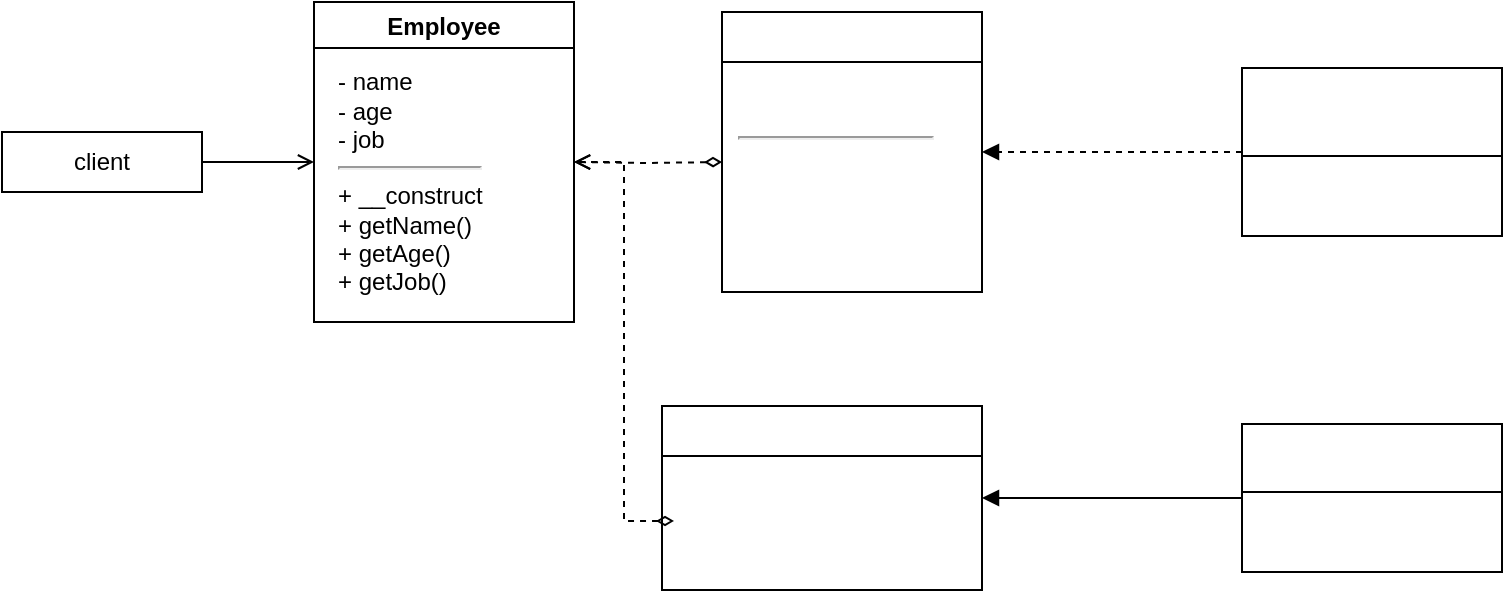 <mxfile>
    <diagram id="pR09TClMOJEzOUuCGjAf" name="ページ1">
        <mxGraphModel dx="615" dy="398" grid="1" gridSize="10" guides="1" tooltips="1" connect="1" arrows="1" fold="1" page="1" pageScale="1" pageWidth="827" pageHeight="1169" math="0" shadow="0">
            <root>
                <mxCell id="0"/>
                <mxCell id="1" parent="0"/>
                <mxCell id="23" style="edgeStyle=orthogonalEdgeStyle;rounded=0;orthogonalLoop=1;jettySize=auto;html=1;fontColor=#FFFFFF;startArrow=none;startFill=0;endArrow=open;endFill=0;entryX=0;entryY=0.5;entryDx=0;entryDy=0;" edge="1" parent="1" source="2" target="3">
                    <mxGeometry relative="1" as="geometry">
                        <mxPoint x="200" y="135" as="targetPoint"/>
                    </mxGeometry>
                </mxCell>
                <mxCell id="2" value="client" style="whiteSpace=wrap;html=1;" vertex="1" parent="1">
                    <mxGeometry x="40" y="125" width="100" height="30" as="geometry"/>
                </mxCell>
                <mxCell id="3" value="Employee" style="swimlane;" vertex="1" parent="1">
                    <mxGeometry x="196" y="60" width="130" height="160" as="geometry"/>
                </mxCell>
                <mxCell id="4" value="&lt;div style=&quot;&quot;&gt;&lt;span&gt;- name&lt;/span&gt;&lt;/div&gt;&lt;div style=&quot;&quot;&gt;&lt;span&gt;- age&lt;/span&gt;&lt;/div&gt;&lt;div style=&quot;&quot;&gt;&lt;span&gt;- job&lt;/span&gt;&lt;/div&gt;&lt;hr id=&quot;null&quot; style=&quot;&quot;&gt;&lt;div style=&quot;&quot;&gt;&lt;span&gt;+ __construct&lt;/span&gt;&lt;/div&gt;&lt;div style=&quot;&quot;&gt;&lt;span&gt;+ getName()&lt;/span&gt;&lt;/div&gt;&lt;div style=&quot;&quot;&gt;&lt;span&gt;+ getAge()&lt;/span&gt;&lt;/div&gt;&lt;div style=&quot;&quot;&gt;&lt;span&gt;+ getJob()&lt;/span&gt;&lt;/div&gt;" style="text;html=1;strokeColor=none;fillColor=none;align=left;verticalAlign=middle;whiteSpace=wrap;rounded=0;" vertex="1" parent="1">
                    <mxGeometry x="206" y="90" width="100" height="120" as="geometry"/>
                </mxCell>
                <mxCell id="13" style="edgeStyle=orthogonalEdgeStyle;rounded=0;orthogonalLoop=1;jettySize=auto;html=1;dashed=1;fontColor=#FFFFFF;startArrow=diamondThin;startFill=0;endArrow=open;endFill=0;entryX=1;entryY=0.5;entryDx=0;entryDy=0;" edge="1" parent="1" target="3">
                    <mxGeometry relative="1" as="geometry">
                        <mxPoint x="330" y="134" as="targetPoint"/>
                        <mxPoint x="400" y="140" as="sourcePoint"/>
                    </mxGeometry>
                </mxCell>
                <mxCell id="14" value="依存" style="edgeLabel;html=1;align=center;verticalAlign=middle;resizable=0;points=[];fontColor=#FFFFFF;" vertex="1" connectable="0" parent="13">
                    <mxGeometry x="0.391" y="2" relative="1" as="geometry">
                        <mxPoint x="11" y="-16" as="offset"/>
                    </mxGeometry>
                </mxCell>
                <mxCell id="5" value="Employees" style="swimlane;fontColor=#FFFFFF;startSize=25;" vertex="1" parent="1">
                    <mxGeometry x="400" y="65" width="130" height="140" as="geometry"/>
                </mxCell>
                <mxCell id="6" value="&lt;font style=&quot;font-size: 12px&quot;&gt;- employees&lt;br&gt;&lt;hr id=&quot;null&quot;&gt;+ __construct&lt;br&gt;+ add( Employee )&lt;br&gt;+ getIterator()&lt;br&gt;&lt;/font&gt;" style="text;html=1;strokeColor=none;fillColor=none;align=left;verticalAlign=top;whiteSpace=wrap;rounded=0;fontColor=#FFFFFF;labelBackgroundColor=none;" vertex="1" parent="5">
                    <mxGeometry x="6" y="35" width="106" height="76" as="geometry"/>
                </mxCell>
                <mxCell id="9" style="edgeStyle=orthogonalEdgeStyle;rounded=0;orthogonalLoop=1;jettySize=auto;html=1;entryX=1;entryY=0.5;entryDx=0;entryDy=0;fontColor=#FFFFFF;dashed=1;endArrow=block;endFill=1;" edge="1" parent="1" source="7" target="5">
                    <mxGeometry relative="1" as="geometry"/>
                </mxCell>
                <mxCell id="10" value="implements" style="edgeLabel;html=1;align=center;verticalAlign=middle;resizable=0;points=[];fontColor=#FFFFFF;" vertex="1" connectable="0" parent="9">
                    <mxGeometry y="-3" relative="1" as="geometry">
                        <mxPoint y="-9" as="offset"/>
                    </mxGeometry>
                </mxCell>
                <mxCell id="7" value="&lt;&lt;Interface&gt;&gt;&#10;IteratorAggregate" style="swimlane;fontColor=#FFFFFF;startSize=44;" vertex="1" parent="1">
                    <mxGeometry x="660" y="93" width="130" height="84" as="geometry"/>
                </mxCell>
                <mxCell id="8" value="&lt;font style=&quot;font-size: 12px&quot;&gt;getIterator&lt;/font&gt;" style="text;html=1;strokeColor=none;fillColor=none;align=left;verticalAlign=middle;whiteSpace=wrap;rounded=0;fontColor=#FFFFFF;labelBackgroundColor=none;" vertex="1" parent="7">
                    <mxGeometry x="14" y="54" width="96" height="20" as="geometry"/>
                </mxCell>
                <mxCell id="15" value="SalesmanIterator" style="swimlane;fontColor=#FFFFFF;startSize=25;" vertex="1" parent="1">
                    <mxGeometry x="370" y="262" width="160" height="92" as="geometry"/>
                </mxCell>
                <mxCell id="16" value="&lt;font style=&quot;font-size: 12px&quot;&gt;+ __construct( Iterator )&lt;br&gt;+ accept()&lt;br&gt;&lt;/font&gt;" style="text;html=1;strokeColor=none;fillColor=none;align=left;verticalAlign=top;whiteSpace=wrap;rounded=0;fontColor=#FFFFFF;labelBackgroundColor=none;" vertex="1" parent="15">
                    <mxGeometry x="6" y="35" width="144" height="45" as="geometry"/>
                </mxCell>
                <mxCell id="17" style="edgeStyle=orthogonalEdgeStyle;rounded=0;orthogonalLoop=1;jettySize=auto;html=1;entryX=1;entryY=0.5;entryDx=0;entryDy=0;fontColor=#FFFFFF;endArrow=block;endFill=1;" edge="1" source="19" target="15" parent="1">
                    <mxGeometry relative="1" as="geometry"/>
                </mxCell>
                <mxCell id="18" value="extends" style="edgeLabel;html=1;align=center;verticalAlign=middle;resizable=0;points=[];fontColor=#FFFFFF;" vertex="1" connectable="0" parent="17">
                    <mxGeometry y="-3" relative="1" as="geometry">
                        <mxPoint y="-9" as="offset"/>
                    </mxGeometry>
                </mxCell>
                <mxCell id="19" value="FilterIterator" style="swimlane;fontColor=#FFFFFF;startSize=34;" vertex="1" parent="1">
                    <mxGeometry x="660" y="271" width="130" height="74" as="geometry"/>
                </mxCell>
                <mxCell id="20" value="&lt;font style=&quot;font-size: 12px&quot;&gt;getIterator&lt;/font&gt;" style="text;html=1;strokeColor=none;fillColor=none;align=left;verticalAlign=middle;whiteSpace=wrap;rounded=0;fontColor=#FFFFFF;labelBackgroundColor=none;" vertex="1" parent="19">
                    <mxGeometry x="9" y="42" width="96" height="20" as="geometry"/>
                </mxCell>
                <mxCell id="21" style="edgeStyle=orthogonalEdgeStyle;rounded=0;orthogonalLoop=1;jettySize=auto;html=1;entryX=1;entryY=0.5;entryDx=0;entryDy=0;dashed=1;fontColor=#FFFFFF;startArrow=diamondThin;startFill=0;endArrow=open;endFill=0;" edge="1" parent="1" source="16" target="3">
                    <mxGeometry relative="1" as="geometry"/>
                </mxCell>
                <mxCell id="22" value="依存" style="edgeLabel;html=1;align=center;verticalAlign=middle;resizable=0;points=[];fontColor=#FFFFFF;" vertex="1" connectable="0" parent="21">
                    <mxGeometry x="-0.121" y="-2" relative="1" as="geometry">
                        <mxPoint x="15" as="offset"/>
                    </mxGeometry>
                </mxCell>
            </root>
        </mxGraphModel>
    </diagram>
</mxfile>